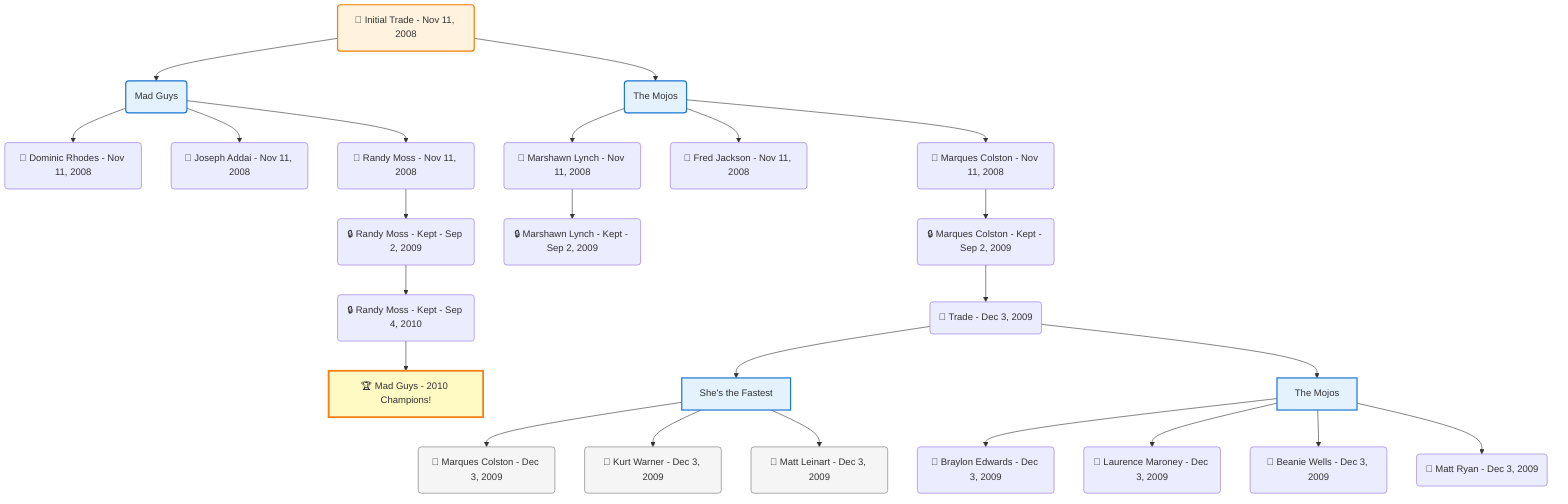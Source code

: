 flowchart TD

    TRADE_MAIN("🔄 Initial Trade - Nov 11, 2008")
    TEAM_1("Mad Guys")
    TEAM_2("The Mojos")
    NODE_b8ffbf1c-7a5f-46fa-a1d3-1191d35db114("🔄 Dominic Rhodes - Nov 11, 2008")
    NODE_ad03f81a-4fb3-4ddd-af19-16136dca43ea("🔄 Joseph Addai - Nov 11, 2008")
    NODE_9f1b91c7-3766-403e-a565-1e431d45c342("🔄 Marshawn Lynch - Nov 11, 2008")
    NODE_60b83268-80d6-48f6-8e5c-746f73fab6b7("🔒 Marshawn Lynch - Kept - Sep 2, 2009")
    NODE_3fce7705-dd16-41d8-832f-99c179faf58b("🔄 Randy Moss - Nov 11, 2008")
    NODE_f95d2b46-697f-407c-b0fa-b1da97fdc045("🔒 Randy Moss - Kept - Sep 2, 2009")
    NODE_5245c67e-9bea-48b6-a31f-d4d43de0ad0b("🔒 Randy Moss - Kept - Sep 4, 2010")
    CHAMP_f5908944-6efd-40eb-af54-6c53004e0e2f_2010["🏆 Mad Guys - 2010 Champions!"]
    NODE_0e11436e-f6b8-4944-83b9-a01495af4281("🔄 Fred Jackson - Nov 11, 2008")
    NODE_bae7b97b-9cd3-465f-96e8-dccd9024c915("🔄 Marques Colston - Nov 11, 2008")
    NODE_af7b6e3c-8f91-4c67-8653-db82c43cebcb("🔒 Marques Colston - Kept - Sep 2, 2009")
    TRADE_e8c7b327-7c15-4132-8918-1ccb803d3cb3_3("🔄 Trade - Dec 3, 2009")
    TEAM_4449259f-64af-44fd-9235-1facc0926234_4["She's the Fastest"]
    NODE_8f183324-b3dc-46b4-bbe0-76f206cb24ee("🔄 Marques Colston - Dec 3, 2009")
    NODE_6bc2416f-f57e-4b16-8235-be0b7609e651("🔄 Kurt Warner - Dec 3, 2009")
    NODE_1ef12492-61ee-4b66-bd62-daa01556b535("🔄 Matt Leinart - Dec 3, 2009")
    TEAM_bbe2d0ad-54cf-4c22-be82-b2a5f262a157_5["The Mojos"]
    NODE_8ad98370-e765-4528-899b-039fc791b409("🔄 Braylon Edwards - Dec 3, 2009")
    NODE_16e44121-7fef-4e60-a4d8-39d87a019805("🔄 Laurence Maroney - Dec 3, 2009")
    NODE_fb21570f-4fa7-4277-b242-752759ecd6ca("🔄 Beanie Wells - Dec 3, 2009")
    NODE_7ae52589-c36b-4b14-8fb9-f6b745ba608d("🔄 Matt Ryan - Dec 3, 2009")

    TRADE_MAIN --> TEAM_1
    TRADE_MAIN --> TEAM_2
    TEAM_1 --> NODE_b8ffbf1c-7a5f-46fa-a1d3-1191d35db114
    TEAM_1 --> NODE_ad03f81a-4fb3-4ddd-af19-16136dca43ea
    TEAM_2 --> NODE_9f1b91c7-3766-403e-a565-1e431d45c342
    NODE_9f1b91c7-3766-403e-a565-1e431d45c342 --> NODE_60b83268-80d6-48f6-8e5c-746f73fab6b7
    TEAM_1 --> NODE_3fce7705-dd16-41d8-832f-99c179faf58b
    NODE_3fce7705-dd16-41d8-832f-99c179faf58b --> NODE_f95d2b46-697f-407c-b0fa-b1da97fdc045
    NODE_f95d2b46-697f-407c-b0fa-b1da97fdc045 --> NODE_5245c67e-9bea-48b6-a31f-d4d43de0ad0b
    NODE_5245c67e-9bea-48b6-a31f-d4d43de0ad0b --> CHAMP_f5908944-6efd-40eb-af54-6c53004e0e2f_2010
    TEAM_2 --> NODE_0e11436e-f6b8-4944-83b9-a01495af4281
    TEAM_2 --> NODE_bae7b97b-9cd3-465f-96e8-dccd9024c915
    NODE_bae7b97b-9cd3-465f-96e8-dccd9024c915 --> NODE_af7b6e3c-8f91-4c67-8653-db82c43cebcb
    NODE_af7b6e3c-8f91-4c67-8653-db82c43cebcb --> TRADE_e8c7b327-7c15-4132-8918-1ccb803d3cb3_3
    TRADE_e8c7b327-7c15-4132-8918-1ccb803d3cb3_3 --> TEAM_4449259f-64af-44fd-9235-1facc0926234_4
    TEAM_4449259f-64af-44fd-9235-1facc0926234_4 --> NODE_8f183324-b3dc-46b4-bbe0-76f206cb24ee
    TEAM_4449259f-64af-44fd-9235-1facc0926234_4 --> NODE_6bc2416f-f57e-4b16-8235-be0b7609e651
    TEAM_4449259f-64af-44fd-9235-1facc0926234_4 --> NODE_1ef12492-61ee-4b66-bd62-daa01556b535
    TRADE_e8c7b327-7c15-4132-8918-1ccb803d3cb3_3 --> TEAM_bbe2d0ad-54cf-4c22-be82-b2a5f262a157_5
    TEAM_bbe2d0ad-54cf-4c22-be82-b2a5f262a157_5 --> NODE_8ad98370-e765-4528-899b-039fc791b409
    TEAM_bbe2d0ad-54cf-4c22-be82-b2a5f262a157_5 --> NODE_16e44121-7fef-4e60-a4d8-39d87a019805
    TEAM_bbe2d0ad-54cf-4c22-be82-b2a5f262a157_5 --> NODE_fb21570f-4fa7-4277-b242-752759ecd6ca
    TEAM_bbe2d0ad-54cf-4c22-be82-b2a5f262a157_5 --> NODE_7ae52589-c36b-4b14-8fb9-f6b745ba608d

    %% Node styling
    classDef teamNode fill:#e3f2fd,stroke:#1976d2,stroke-width:2px
    classDef tradeNode fill:#fff3e0,stroke:#f57c00,stroke-width:2px
    classDef playerNode fill:#f3e5f5,stroke:#7b1fa2,stroke-width:1px
    classDef nonRootPlayerNode fill:#f5f5f5,stroke:#757575,stroke-width:1px
    classDef endNode fill:#ffebee,stroke:#c62828,stroke-width:2px
    classDef waiverNode fill:#e8f5e8,stroke:#388e3c,stroke-width:2px
    classDef championshipNode fill:#fff9c4,stroke:#f57f17,stroke-width:3px

    class TEAM_1,TEAM_2,TEAM_4449259f-64af-44fd-9235-1facc0926234_4,TEAM_bbe2d0ad-54cf-4c22-be82-b2a5f262a157_5 teamNode
    class CHAMP_f5908944-6efd-40eb-af54-6c53004e0e2f_2010 championshipNode
    class NODE_8f183324-b3dc-46b4-bbe0-76f206cb24ee,NODE_6bc2416f-f57e-4b16-8235-be0b7609e651,NODE_1ef12492-61ee-4b66-bd62-daa01556b535 nonRootPlayerNode
    class TRADE_MAIN tradeNode
